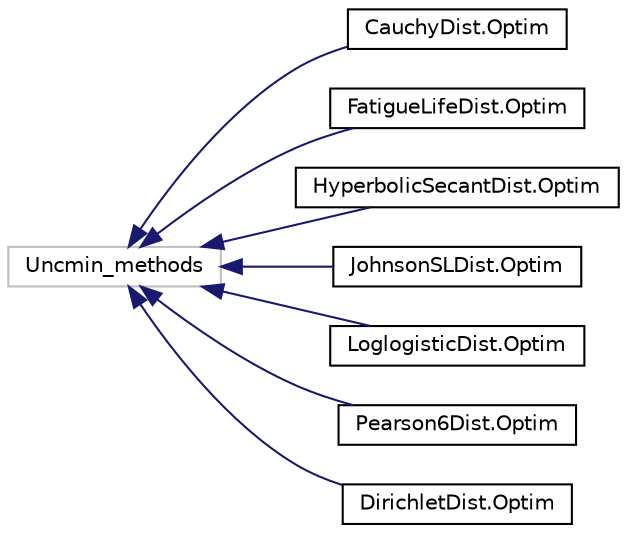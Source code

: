 digraph "Graphical Class Hierarchy"
{
 // INTERACTIVE_SVG=YES
  bgcolor="transparent";
  edge [fontname="Helvetica",fontsize="10",labelfontname="Helvetica",labelfontsize="10"];
  node [fontname="Helvetica",fontsize="10",shape=record];
  rankdir="LR";
  Node8 [label="Uncmin_methods",height=0.2,width=0.4,color="grey75"];
  Node8 -> Node0 [dir="back",color="midnightblue",fontsize="10",style="solid",fontname="Helvetica"];
  Node0 [label="CauchyDist.Optim",height=0.2,width=0.4,color="black",URL="$db/d45/classumontreal_1_1ssj_1_1probdist_1_1CauchyDist_1_1Optim.html"];
  Node8 -> Node10 [dir="back",color="midnightblue",fontsize="10",style="solid",fontname="Helvetica"];
  Node10 [label="FatigueLifeDist.Optim",height=0.2,width=0.4,color="black",URL="$d8/d62/classumontreal_1_1ssj_1_1probdist_1_1FatigueLifeDist_1_1Optim.html"];
  Node8 -> Node11 [dir="back",color="midnightblue",fontsize="10",style="solid",fontname="Helvetica"];
  Node11 [label="HyperbolicSecantDist.Optim",height=0.2,width=0.4,color="black",URL="$d8/dbc/classumontreal_1_1ssj_1_1probdist_1_1HyperbolicSecantDist_1_1Optim.html"];
  Node8 -> Node12 [dir="back",color="midnightblue",fontsize="10",style="solid",fontname="Helvetica"];
  Node12 [label="JohnsonSLDist.Optim",height=0.2,width=0.4,color="black",URL="$d2/dea/classumontreal_1_1ssj_1_1probdist_1_1JohnsonSLDist_1_1Optim.html"];
  Node8 -> Node13 [dir="back",color="midnightblue",fontsize="10",style="solid",fontname="Helvetica"];
  Node13 [label="LoglogisticDist.Optim",height=0.2,width=0.4,color="black",URL="$d5/da0/classumontreal_1_1ssj_1_1probdist_1_1LoglogisticDist_1_1Optim.html"];
  Node8 -> Node14 [dir="back",color="midnightblue",fontsize="10",style="solid",fontname="Helvetica"];
  Node14 [label="Pearson6Dist.Optim",height=0.2,width=0.4,color="black",URL="$d5/d13/classumontreal_1_1ssj_1_1probdist_1_1Pearson6Dist_1_1Optim.html"];
  Node8 -> Node15 [dir="back",color="midnightblue",fontsize="10",style="solid",fontname="Helvetica"];
  Node15 [label="DirichletDist.Optim",height=0.2,width=0.4,color="black",URL="$d8/d71/classumontreal_1_1ssj_1_1probdistmulti_1_1DirichletDist_1_1Optim.html"];
}
